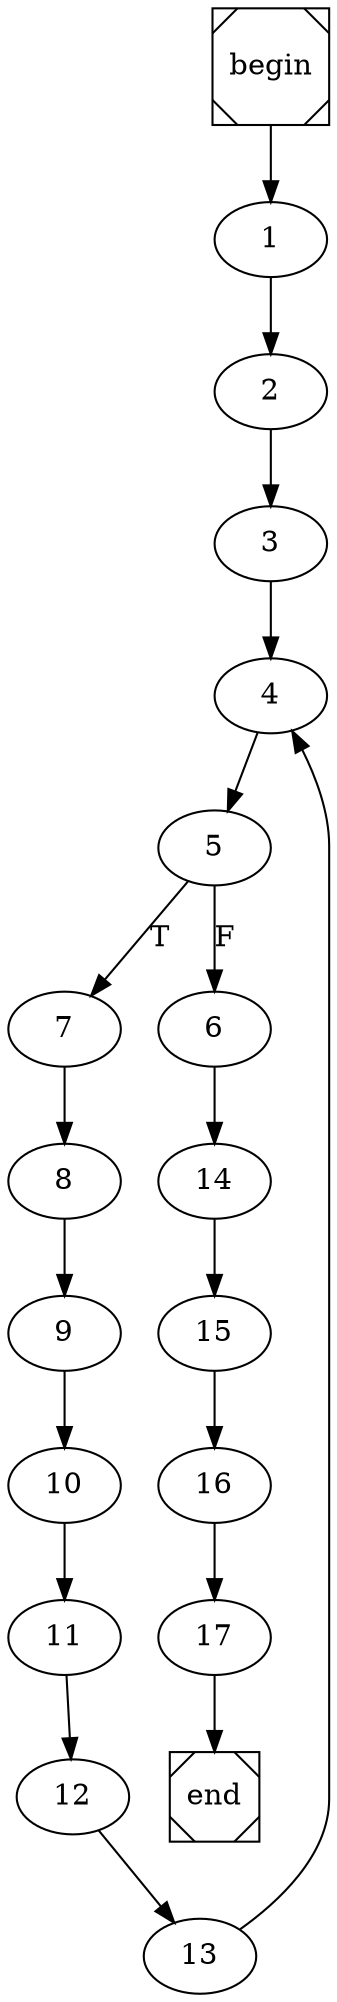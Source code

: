 digraph cfg {
	begin [shape=Msquare];
	end [shape=Msquare];
	begin -> 1;	1 -> 2;	2 -> 3;	3 -> 4;	4 -> 5;	5 -> 7[label=T];	5 -> 6[label=F];	6 -> 14;	7 -> 8;	8 -> 9;	9 -> 10;	10 -> 11;	11 -> 12;	12 -> 13;	13 -> 4;	14 -> 15;	15 -> 16;	16 -> 17;	17 -> end;}
